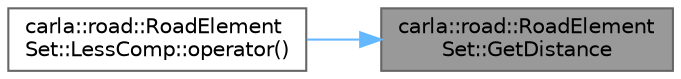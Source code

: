 digraph "carla::road::RoadElementSet::GetDistance"
{
 // INTERACTIVE_SVG=YES
 // LATEX_PDF_SIZE
  bgcolor="transparent";
  edge [fontname=Helvetica,fontsize=10,labelfontname=Helvetica,labelfontsize=10];
  node [fontname=Helvetica,fontsize=10,shape=box,height=0.2,width=0.4];
  rankdir="RL";
  Node1 [id="Node000001",label="carla::road::RoadElement\lSet::GetDistance",height=0.2,width=0.4,color="gray40", fillcolor="grey60", style="filled", fontcolor="black",tooltip=" "];
  Node1 -> Node2 [id="edge1_Node000001_Node000002",dir="back",color="steelblue1",style="solid",tooltip=" "];
  Node2 [id="Node000002",label="carla::road::RoadElement\lSet::LessComp::operator()",height=0.2,width=0.4,color="grey40", fillcolor="white", style="filled",URL="$db/d96/structcarla_1_1road_1_1RoadElementSet_1_1LessComp.html#aac353781e13c70f5d295267e3eb00510",tooltip=" "];
}
